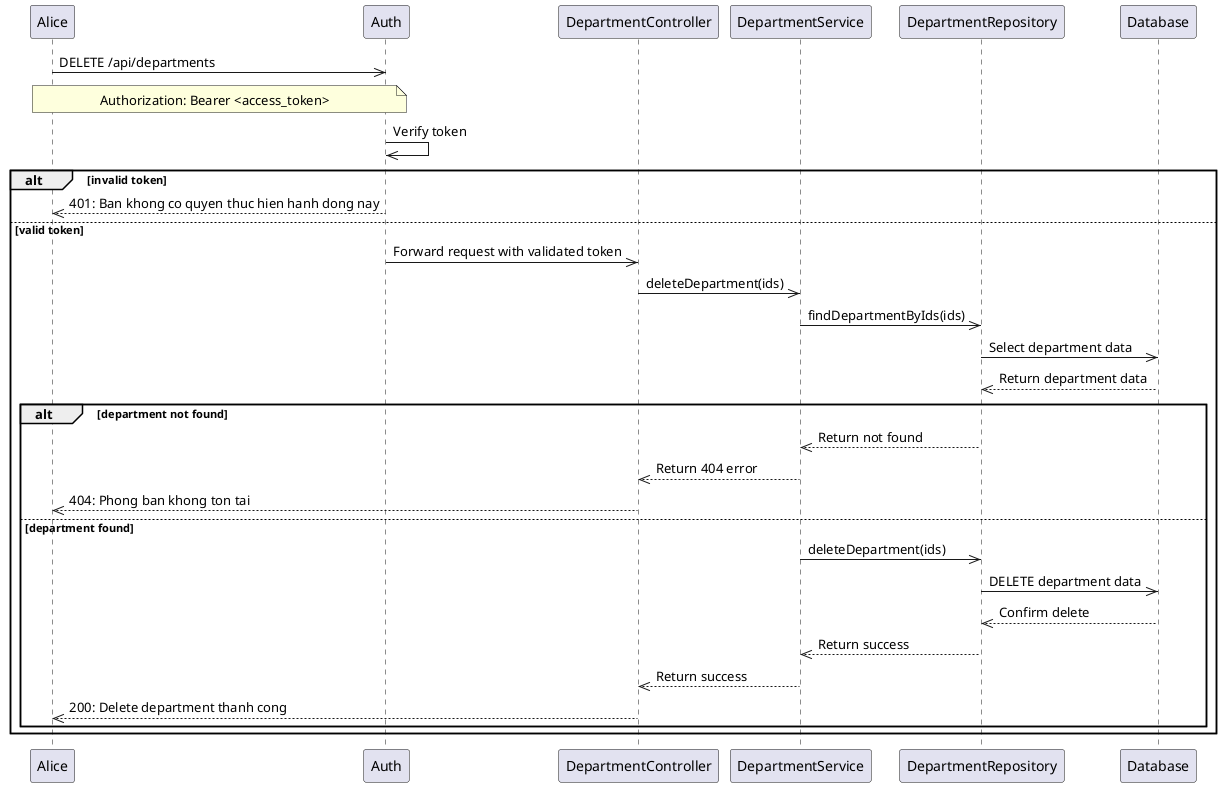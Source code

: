 @startuml
    participant Alice
    participant Auth
    participant DepartmentController
    participant DepartmentService
    participant DepartmentRepository
    participant Database

    Alice->>Auth: DELETE /api/departments
    Note over Alice,Auth: Authorization: Bearer <access_token>
    Auth->>Auth: Verify token
    
    alt invalid token
        Auth-->>Alice: 401: Ban khong co quyen thuc hien hanh dong nay
    else valid token
        Auth->>DepartmentController: Forward request with validated token
        DepartmentController->>DepartmentService: deleteDepartment(ids)
        
        DepartmentService->>DepartmentRepository: findDepartmentByIds(ids)
        DepartmentRepository->>Database: Select department data
        Database-->>DepartmentRepository: Return department data
        
        alt department not found
            DepartmentRepository-->>DepartmentService: Return not found
            DepartmentService-->>DepartmentController: Return 404 error
            DepartmentController-->>Alice: 404: Phong ban khong ton tai
        else department found
            DepartmentService->>DepartmentRepository: deleteDepartment(ids)
            DepartmentRepository->>Database: DELETE department data
            Database-->>DepartmentRepository: Confirm delete
            DepartmentRepository-->>DepartmentService: Return success
            DepartmentService-->>DepartmentController: Return success
            DepartmentController-->>Alice: 200: Delete department thanh cong
        end
    end
@enduml